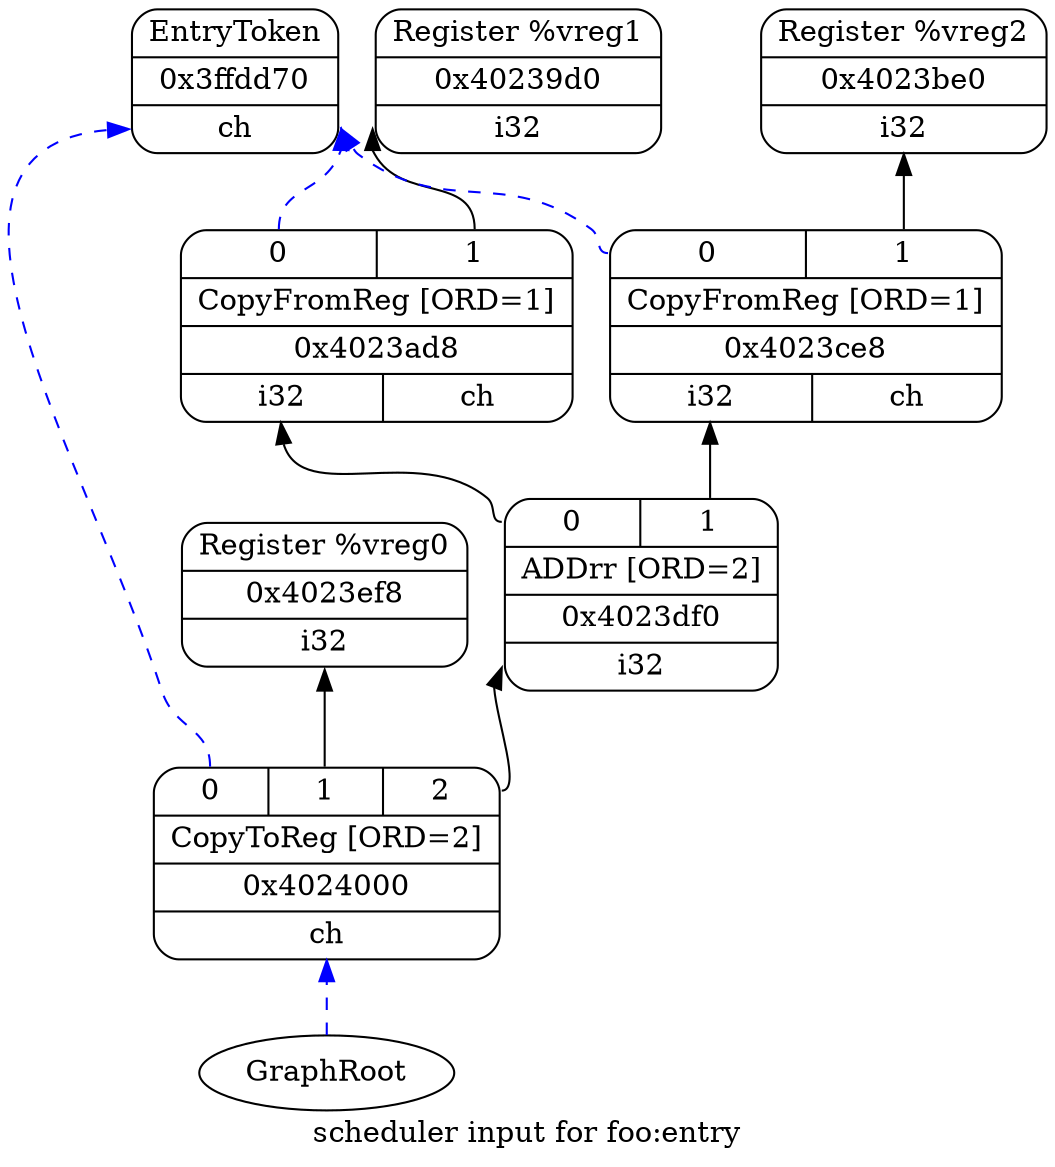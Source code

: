 digraph "scheduler input for foo:entry" {
	rankdir="BT";
	label="scheduler input for foo:entry";

	Node0x3ffdd70 [shape=record,shape=Mrecord,label="{EntryToken|0x3ffdd70|{<d0>ch}}"];
	Node0x40239d0 [shape=record,shape=Mrecord,label="{Register %vreg1|0x40239d0|{<d0>i32}}"];
	Node0x4023be0 [shape=record,shape=Mrecord,label="{Register %vreg2|0x4023be0|{<d0>i32}}"];
	Node0x4023ef8 [shape=record,shape=Mrecord,label="{Register %vreg0|0x4023ef8|{<d0>i32}}"];
	Node0x4023ad8 [shape=record,shape=Mrecord,label="{{<s0>0|<s1>1}|CopyFromReg [ORD=1]|0x4023ad8|{<d0>i32|<d1>ch}}"];
	Node0x4023ad8:s0 -> Node0x3ffdd70:d0[color=blue,style=dashed];
	Node0x4023ad8:s1 -> Node0x40239d0:d0;
	Node0x4023ce8 [shape=record,shape=Mrecord,label="{{<s0>0|<s1>1}|CopyFromReg [ORD=1]|0x4023ce8|{<d0>i32|<d1>ch}}"];
	Node0x4023ce8:s0 -> Node0x3ffdd70:d0[color=blue,style=dashed];
	Node0x4023ce8:s1 -> Node0x4023be0:d0;
	Node0x4023df0 [shape=record,shape=Mrecord,label="{{<s0>0|<s1>1}|ADDrr [ORD=2]|0x4023df0|{<d0>i32}}"];
	Node0x4023df0:s0 -> Node0x4023ad8:d0;
	Node0x4023df0:s1 -> Node0x4023ce8:d0;
	Node0x4024000 [shape=record,shape=Mrecord,label="{{<s0>0|<s1>1|<s2>2}|CopyToReg [ORD=2]|0x4024000|{<d0>ch}}"];
	Node0x4024000:s0 -> Node0x3ffdd70:d0[color=blue,style=dashed];
	Node0x4024000:s1 -> Node0x4023ef8:d0;
	Node0x4024000:s2 -> Node0x4023df0:d0;
	Node0x0[ plaintext=circle, label ="GraphRoot"];
	Node0x0 -> Node0x4024000:d0[color=blue,style=dashed];
}

